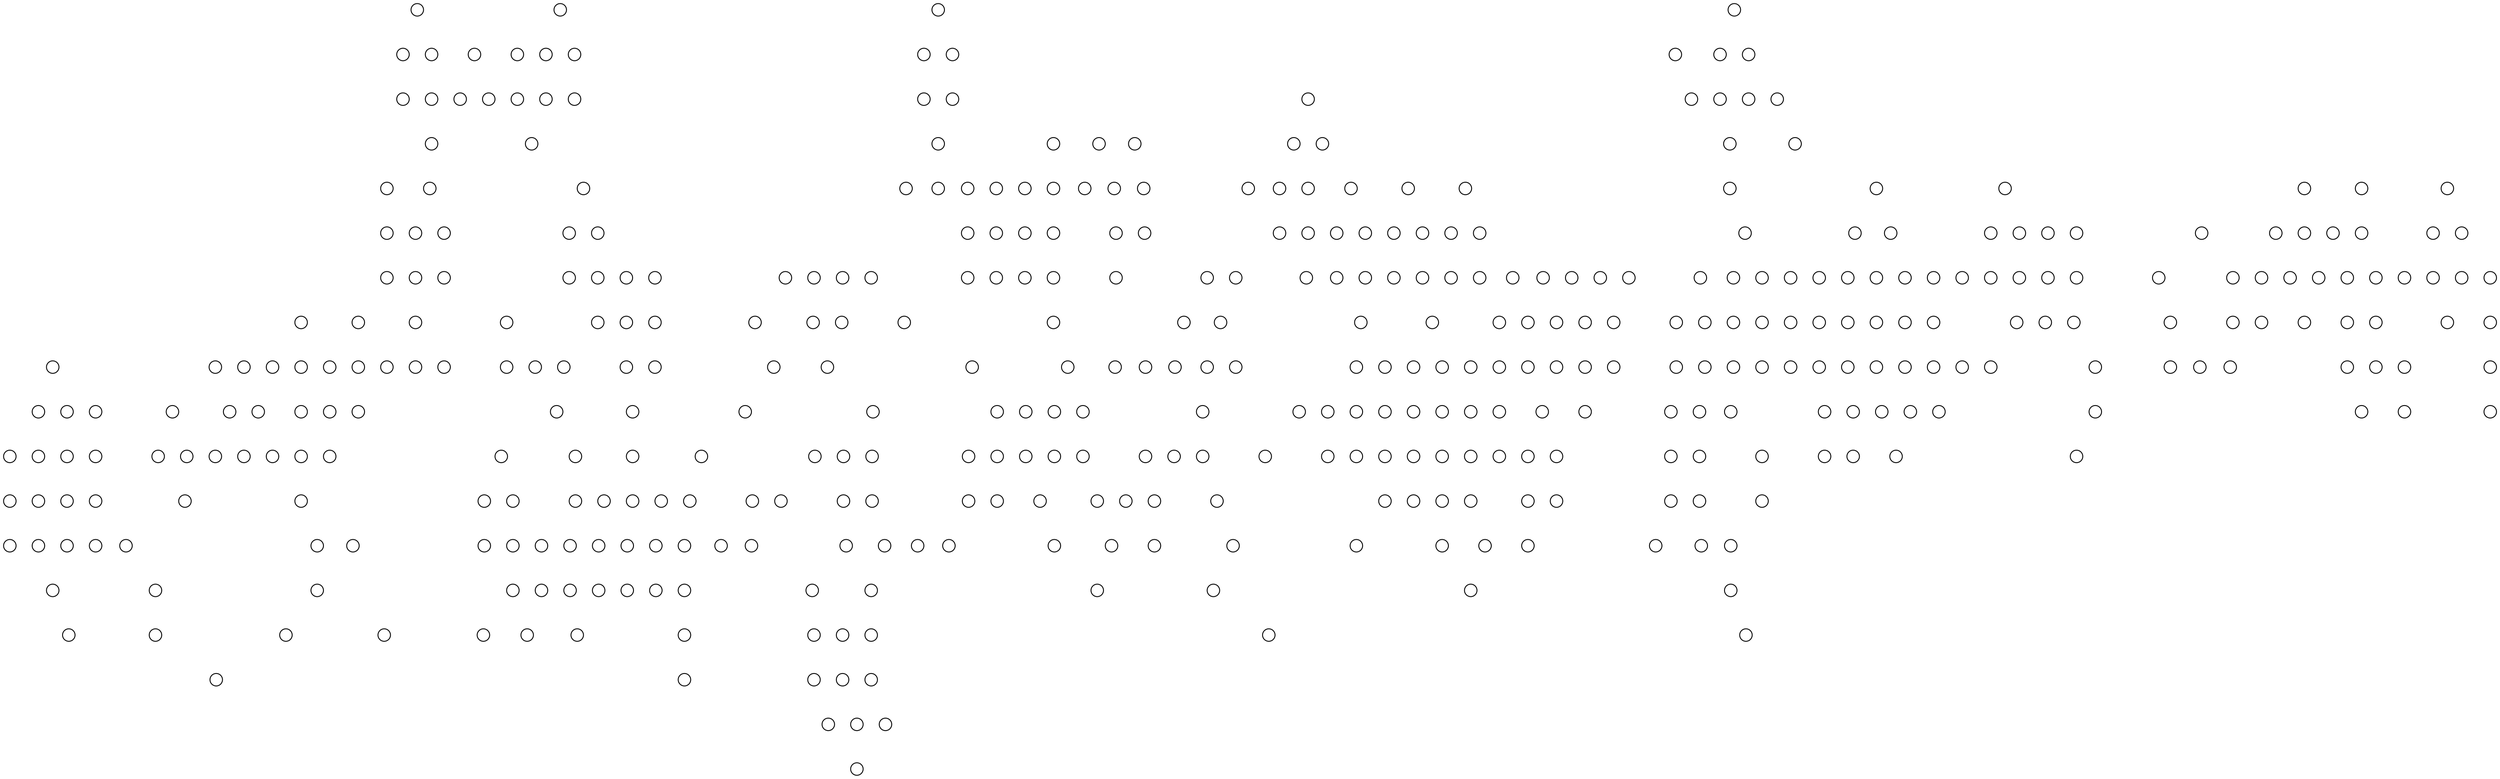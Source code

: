 
digraph G {
  graph [ overlap="scalexy" penwidth="0.2" splines=none outputorder=edgesfirst size=100 sep="+0.4" esep="+0.0"]
  node [ shape="circle" width="0.2" height="0.2" label="" ]
        clause_1 [ ]
    clause_10 [ ]
    clause_100 [ ]
    clause_101 [ ]
    clause_102 [ ]
    clause_103 [ ]
    clause_104 [ ]
    clause_105 [ ]
    clause_106 [ ]
    clause_107 [ ]
    clause_108 [ ]
    clause_109 [ ]
    clause_11 [ ]
    clause_110 [ ]
    clause_111 [ ]
    clause_112 [ ]
    clause_113 [ ]
    clause_114 [ ]
    clause_115 [ ]
    clause_116 [ ]
    clause_117 [ ]
    clause_118 [ ]
    clause_119 [ ]
    clause_12 [ ]
    clause_120 [ ]
    clause_121 [ ]
    clause_122 [ ]
    clause_123 [ ]
    clause_124 [ ]
    clause_125 [ ]
    clause_126 [ ]
    clause_127 [ ]
    clause_128 [ ]
    clause_129 [ ]
    clause_13 [ ]
    clause_130 [ ]
    clause_131 [ ]
    clause_132 [ ]
    clause_133 [ ]
    clause_134 [ ]
    clause_135 [ ]
    clause_136 [ ]
    clause_137 [ ]
    clause_138 [ ]
    clause_139 [ ]
    clause_14 [ ]
    clause_140 [ ]
    clause_141 [ ]
    clause_142 [ ]
    clause_143 [ ]
    clause_144 [ ]
    clause_145 [ ]
    clause_146 [ ]
    clause_147 [ ]
    clause_148 [ ]
    clause_149 [ ]
    clause_15 [ ]
    clause_150 [ ]
    clause_151 [ ]
    clause_152 [ ]
    clause_153 [ ]
    clause_154 [ ]
    clause_155 [ ]
    clause_156 [ ]
    clause_157 [ ]
    clause_158 [ ]
    clause_159 [ ]
    clause_16 [ ]
    clause_160 [ ]
    clause_161 [ ]
    clause_162 [ ]
    clause_163 [ ]
    clause_164 [ ]
    clause_165 [ ]
    clause_166 [ ]
    clause_167 [ ]
    clause_168 [ ]
    clause_169 [ ]
    clause_17 [ ]
    clause_170 [ ]
    clause_171 [ ]
    clause_172 [ ]
    clause_173 [ ]
    clause_174 [ ]
    clause_175 [ ]
    clause_176 [ ]
    clause_177 [ ]
    clause_178 [ ]
    clause_179 [ ]
    clause_18 [ ]
    clause_180 [ ]
    clause_181 [ ]
    clause_182 [ ]
    clause_183 [ ]
    clause_184 [ ]
    clause_185 [ ]
    clause_186 [ ]
    clause_187 [ ]
    clause_188 [ ]
    clause_189 [ ]
    clause_19 [ ]
    clause_190 [ ]
    clause_191 [ ]
    clause_192 [ ]
    clause_193 [ ]
    clause_194 [ ]
    clause_195 [ ]
    clause_196 [ ]
    clause_197 [ ]
    clause_198 [ ]
    clause_199 [ ]
    clause_2 [ ]
    clause_20 [ ]
    clause_200 [ ]
    clause_201 [ ]
    clause_202 [ ]
    clause_203 [ ]
    clause_204 [ ]
    clause_205 [ ]
    clause_206 [ ]
    clause_207 [ ]
    clause_208 [ ]
    clause_209 [ ]
    clause_21 [ ]
    clause_210 [ ]
    clause_211 [ ]
    clause_212 [ ]
    clause_213 [ ]
    clause_214 [ ]
    clause_215 [ ]
    clause_216 [ ]
    clause_217 [ ]
    clause_218 [ ]
    clause_219 [ ]
    clause_22 [ ]
    clause_220 [ ]
    clause_221 [ ]
    clause_222 [ ]
    clause_223 [ ]
    clause_224 [ ]
    clause_225 [ ]
    clause_226 [ ]
    clause_227 [ ]
    clause_228 [ ]
    clause_229 [ ]
    clause_23 [ ]
    clause_230 [ ]
    clause_231 [ ]
    clause_232 [ ]
    clause_233 [ ]
    clause_234 [ ]
    clause_235 [ ]
    clause_236 [ ]
    clause_237 [ ]
    clause_238 [ ]
    clause_239 [ ]
    clause_24 [ ]
    clause_240 [ ]
    clause_241 [ ]
    clause_242 [ ]
    clause_25 [ ]
    clause_26 [ ]
    clause_27 [ ]
    clause_28 [ ]
    clause_29 [ ]
    clause_3 [ ]
    clause_30 [ ]
    clause_31 [ ]
    clause_32 [ ]
    clause_33 [ ]
    clause_34 [ ]
    clause_35 [ ]
    clause_36 [ ]
    clause_37 [ ]
    clause_38 [ ]
    clause_39 [ ]
    clause_4 [ ]
    clause_40 [ ]
    clause_41 [ ]
    clause_42 [ ]
    clause_43 [ ]
    clause_44 [ ]
    clause_45 [ ]
    clause_46 [ ]
    clause_47 [ ]
    clause_48 [ ]
    clause_49 [ ]
    clause_5 [ ]
    clause_50 [ ]
    clause_51 [ ]
    clause_52 [ ]
    clause_53 [ ]
    clause_54 [ ]
    clause_55 [ ]
    clause_56 [ ]
    clause_57 [ ]
    clause_58 [ ]
    clause_59 [ ]
    clause_6 [ ]
    clause_60 [ ]
    clause_61 [ ]
    clause_62 [ ]
    clause_63 [ ]
    clause_64 [ ]
    clause_65 [ ]
    clause_66 [ ]
    clause_67 [ ]
    clause_68 [ ]
    clause_69 [ ]
    clause_7 [ ]
    clause_70 [ ]
    clause_71 [ ]
    clause_72 [ ]
    clause_73 [ ]
    clause_74 [ ]
    clause_75 [ ]
    clause_76 [ ]
    clause_77 [ ]
    clause_78 [ ]
    clause_79 [ ]
    clause_8 [ ]
    clause_80 [ ]
    clause_81 [ ]
    clause_82 [ ]
    clause_83 [ ]
    clause_84 [ ]
    clause_85 [ ]
    clause_86 [ ]
    clause_87 [ ]
    clause_88 [ ]
    clause_89 [ ]
    clause_9 [ ]
    clause_90 [ ]
    clause_91 [ ]
    clause_92 [ ]
    clause_93 [ ]
    clause_94 [ ]
    clause_95 [ ]
    clause_96 [ ]
    clause_97 [ ]
    clause_98 [ ]
    clause_99 [ ]
    var_1 [ ]
    var_10 [ ]
    var_100 [ ]
    var_101 [ ]
    var_102 [ ]
    var_103 [ ]
    var_104 [ ]
    var_105 [ ]
    var_106 [ ]
    var_107 [ ]
    var_108 [ ]
    var_109 [ ]
    var_11 [ ]
    var_110 [ ]
    var_111 [ ]
    var_112 [ ]
    var_113 [ ]
    var_114 [ ]
    var_115 [ ]
    var_116 [ ]
    var_117 [ ]
    var_118 [ ]
    var_119 [ ]
    var_12 [ ]
    var_120 [ ]
    var_121 [ ]
    var_122 [ ]
    var_123 [ ]
    var_124 [ ]
    var_125 [ ]
    var_126 [ ]
    var_127 [ ]
    var_128 [ ]
    var_129 [ ]
    var_13 [ ]
    var_130 [ ]
    var_131 [ ]
    var_132 [ ]
    var_133 [ ]
    var_134 [ ]
    var_135 [ ]
    var_136 [ ]
    var_137 [ ]
    var_138 [ ]
    var_139 [ ]
    var_14 [ ]
    var_140 [ ]
    var_141 [ ]
    var_142 [ ]
    var_143 [ ]
    var_144 [ ]
    var_145 [ ]
    var_146 [ ]
    var_147 [ ]
    var_148 [ ]
    var_149 [ ]
    var_15 [ ]
    var_150 [ ]
    var_151 [ ]
    var_152 [ ]
    var_153 [ ]
    var_154 [ ]
    var_155 [ ]
    var_156 [ ]
    var_157 [ ]
    var_158 [ ]
    var_159 [ ]
    var_16 [ ]
    var_160 [ ]
    var_161 [ ]
    var_162 [ ]
    var_163 [ ]
    var_164 [ ]
    var_165 [ ]
    var_166 [ ]
    var_167 [ ]
    var_168 [ ]
    var_169 [ ]
    var_17 [ ]
    var_170 [ ]
    var_171 [ ]
    var_172 [ ]
    var_173 [ ]
    var_174 [ ]
    var_175 [ ]
    var_176 [ ]
    var_177 [ ]
    var_178 [ ]
    var_179 [ ]
    var_18 [ ]
    var_180 [ ]
    var_181 [ ]
    var_182 [ ]
    var_183 [ ]
    var_184 [ ]
    var_185 [ ]
    var_186 [ ]
    var_187 [ ]
    var_188 [ ]
    var_189 [ ]
    var_19 [ ]
    var_190 [ ]
    var_191 [ ]
    var_2 [ ]
    var_20 [ ]
    var_21 [ ]
    var_22 [ ]
    var_23 [ ]
    var_24 [ ]
    var_25 [ ]
    var_26 [ ]
    var_27 [ ]
    var_28 [ ]
    var_29 [ ]
    var_3 [ ]
    var_30 [ ]
    var_31 [ ]
    var_32 [ ]
    var_33 [ ]
    var_34 [ ]
    var_35 [ ]
    var_36 [ ]
    var_37 [ ]
    var_38 [ ]
    var_39 [ ]
    var_4 [ ]
    var_40 [ ]
    var_41 [ ]
    var_42 [ ]
    var_43 [ ]
    var_44 [ ]
    var_45 [ ]
    var_46 [ ]
    var_47 [ ]
    var_48 [ ]
    var_49 [ ]
    var_5 [ ]
    var_50 [ ]
    var_51 [ ]
    var_52 [ ]
    var_53 [ ]
    var_54 [ ]
    var_55 [ ]
    var_56 [ ]
    var_57 [ ]
    var_58 [ ]
    var_59 [ ]
    var_6 [ ]
    var_60 [ ]
    var_61 [ ]
    var_62 [ ]
    var_63 [ ]
    var_64 [ ]
    var_65 [ ]
    var_66 [ ]
    var_67 [ ]
    var_68 [ ]
    var_69 [ ]
    var_7 [ ]
    var_70 [ ]
    var_71 [ ]
    var_72 [ ]
    var_73 [ ]
    var_74 [ ]
    var_75 [ ]
    var_76 [ ]
    var_77 [ ]
    var_78 [ ]
    var_79 [ ]
    var_8 [ ]
    var_80 [ ]
    var_81 [ ]
    var_82 [ ]
    var_83 [ ]
    var_84 [ ]
    var_85 [ ]
    var_86 [ ]
    var_87 [ ]
    var_88 [ ]
    var_89 [ ]
    var_9 [ ]
    var_90 [ ]
    var_91 [ ]
    var_92 [ ]
    var_93 [ ]
    var_94 [ ]
    var_95 [ ]
    var_96 [ ]
    var_97 [ ]
    var_98 [ ]
    var_99 [ ]
    clause_10 -> var_10 [ ]
    clause_100 -> var_83 [ ]
    clause_100 -> var_86 [ ]
    clause_102 -> var_77 [ ]
    clause_102 -> var_88 [ ]
    clause_104 -> var_89 [ ]
    clause_104 -> var_90 [ ]
    clause_105 -> var_90 [ ]
    clause_105 -> var_91 [ ]
    clause_106 -> var_92 [ ]
    clause_107 -> var_90 [ ]
    clause_108 -> var_92 [ ]
    clause_109 -> var_91 [ ]
    clause_109 -> var_94 [ ]
    clause_11 -> var_2 [ ]
    clause_11 -> var_8 [ ]
    clause_110 -> var_94 [ ]
    clause_110 -> var_95 [ ]
    clause_111 -> var_95 [ ]
    clause_111 -> var_96 [ ]
    clause_112 -> var_97 [ ]
    clause_114 -> var_98 [ ]
    clause_116 -> var_93 [ ]
    clause_117 -> var_100 [ ]
    clause_117 -> var_101 [ ]
    clause_117 -> var_93 [ ]
    clause_118 -> var_102 [ ]
    clause_12 -> var_9 [ ]
    clause_120 -> var_103 [ ]
    clause_120 -> var_104 [ ]
    clause_121 -> var_101 [ ]
    clause_123 -> var_6 [ ]
    clause_124 -> var_108 [ ]
    clause_125 -> var_107 [ ]
    clause_125 -> var_108 [ ]
    clause_125 -> var_6 [ ]
    clause_127 -> var_107 [ ]
    clause_128 -> var_107 [ ]
    clause_128 -> var_109 [ ]
    clause_13 -> var_12 [ ]
    clause_130 -> var_111 [ ]
    clause_130 -> var_112 [ ]
    clause_131 -> var_110 [ ]
    clause_131 -> var_113 [ ]
    clause_132 -> var_108 [ ]
    clause_132 -> var_114 [ ]
    clause_133 -> var_115 [ ]
    clause_134 -> var_116 [ ]
    clause_135 -> var_116 [ ]
    clause_135 -> var_117 [ ]
    clause_136 -> var_117 [ ]
    clause_138 -> var_118 [ ]
    clause_139 -> var_120 [ ]
    clause_14 -> var_12 [ ]
    clause_140 -> var_120 [ ]
    clause_141 -> var_121 [ ]
    clause_143 -> var_119 [ ]
    clause_143 -> var_124 [ ]
    clause_145 -> var_124 [ ]
    clause_145 -> var_125 [ ]
    clause_146 -> var_124 [ ]
    clause_146 -> var_126 [ ]
    clause_148 -> var_125 [ ]
    clause_15 -> var_10 [ ]
    clause_150 -> var_130 [ ]
    clause_151 -> var_131 [ ]
    clause_151 -> var_7 [ ]
    clause_153 -> var_131 [ ]
    clause_154 -> var_131 [ ]
    clause_155 -> var_131 [ ]
    clause_156 -> var_134 [ ]
    clause_157 -> var_133 [ ]
    clause_158 -> var_135 [ ]
    clause_158 -> var_136 [ ]
    clause_159 -> var_137 [ ]
    clause_160 -> var_134 [ ]
    clause_161 -> var_138 [ ]
    clause_162 -> var_139 [ ]
    clause_162 -> var_140 [ ]
    clause_164 -> var_132 [ ]
    clause_164 -> var_142 [ ]
    clause_165 -> var_132 [ ]
    clause_165 -> var_141 [ ]
    clause_165 -> var_142 [ ]
    clause_166 -> var_141 [ ]
    clause_167 -> var_143 [ ]
    clause_167 -> var_144 [ ]
    clause_168 -> var_144 [ ]
    clause_169 -> var_142 [ ]
    clause_17 -> var_15 [ ]
    clause_170 -> var_147 [ ]
    clause_171 -> var_23 [ ]
    clause_172 -> var_23 [ ]
    clause_173 -> var_148 [ ]
    clause_173 -> var_149 [ ]
    clause_174 -> var_83 [ ]
    clause_175 -> var_83 [ ]
    clause_176 -> var_150 [ ]
    clause_176 -> var_151 [ ]
    clause_177 -> var_5 [ ]
    clause_178 -> var_5 [ ]
    clause_179 -> var_152 [ ]
    clause_179 -> var_153 [ ]
    clause_18 -> var_14 [ ]
    clause_18 -> var_16 [ ]
    clause_180 -> var_64 [ ]
    clause_181 -> var_64 [ ]
    clause_182 -> var_154 [ ]
    clause_182 -> var_155 [ ]
    clause_183 -> var_126 [ ]
    clause_184 -> var_126 [ ]
    clause_185 -> var_156 [ ]
    clause_185 -> var_157 [ ]
    clause_186 -> var_2 [ ]
    clause_187 -> var_2 [ ]
    clause_188 -> var_158 [ ]
    clause_188 -> var_159 [ ]
    clause_189 -> var_9 [ ]
    clause_190 -> var_9 [ ]
    clause_191 -> var_160 [ ]
    clause_191 -> var_161 [ ]
    clause_192 -> var_84 [ ]
    clause_193 -> var_84 [ ]
    clause_194 -> var_162 [ ]
    clause_194 -> var_163 [ ]
    clause_195 -> var_114 [ ]
    clause_196 -> var_114 [ ]
    clause_197 -> var_164 [ ]
    clause_197 -> var_165 [ ]
    clause_198 -> var_124 [ ]
    clause_199 -> var_124 [ ]
    clause_2 -> var_1 [ ]
    clause_2 -> var_3 [ ]
    clause_20 -> var_17 [ ]
    clause_200 -> var_166 [ ]
    clause_200 -> var_167 [ ]
    clause_201 -> var_155 [ ]
    clause_202 -> var_155 [ ]
    clause_203 -> var_168 [ ]
    clause_203 -> var_169 [ ]
    clause_204 -> var_54 [ ]
    clause_205 -> var_54 [ ]
    clause_206 -> var_170 [ ]
    clause_206 -> var_171 [ ]
    clause_207 -> var_149 [ ]
    clause_208 -> var_149 [ ]
    clause_209 -> var_172 [ ]
    clause_209 -> var_173 [ ]
    clause_21 -> var_17 [ ]
    clause_210 -> var_136 [ ]
    clause_211 -> var_136 [ ]
    clause_212 -> var_174 [ ]
    clause_212 -> var_175 [ ]
    clause_213 -> var_59 [ ]
    clause_214 -> var_59 [ ]
    clause_215 -> var_176 [ ]
    clause_215 -> var_177 [ ]
    clause_216 -> var_25 [ ]
    clause_217 -> var_25 [ ]
    clause_218 -> var_178 [ ]
    clause_218 -> var_179 [ ]
    clause_219 -> var_17 [ ]
    clause_220 -> var_17 [ ]
    clause_221 -> var_180 [ ]
    clause_221 -> var_181 [ ]
    clause_222 -> var_29 [ ]
    clause_223 -> var_29 [ ]
    clause_224 -> var_182 [ ]
    clause_224 -> var_183 [ ]
    clause_225 -> var_34 [ ]
    clause_226 -> var_34 [ ]
    clause_227 -> var_184 [ ]
    clause_227 -> var_185 [ ]
    clause_228 -> var_73 [ ]
    clause_229 -> var_73 [ ]
    clause_23 -> var_17 [ ]
    clause_23 -> var_18 [ ]
    clause_23 -> var_19 [ ]
    clause_230 -> var_186 [ ]
    clause_230 -> var_187 [ ]
    clause_231 -> var_12 [ ]
    clause_232 -> var_12 [ ]
    clause_233 -> var_188 [ ]
    clause_233 -> var_189 [ ]
    clause_234 -> var_101 [ ]
    clause_235 -> var_101 [ ]
    clause_236 -> var_190 [ ]
    clause_236 -> var_191 [ ]
    clause_237 -> var_137 [ ]
    clause_238 -> var_23 [ ]
    clause_239 -> var_127 [ ]
    clause_24 -> var_18 [ ]
    clause_24 -> var_21 [ ]
    clause_240 -> var_127 [ ]
    clause_240 -> var_72 [ ]
    clause_241 -> var_106 [ ]
    clause_242 -> var_23 [ ]
    clause_242 -> var_99 [ ]
    clause_26 -> var_22 [ ]
    clause_28 -> var_25 [ ]
    clause_29 -> var_25 [ ]
    clause_29 -> var_26 [ ]
    clause_3 -> var_4 [ ]
    clause_30 -> var_27 [ ]
    clause_31 -> var_28 [ ]
    clause_32 -> var_28 [ ]
    clause_33 -> var_30 [ ]
    clause_34 -> var_3 [ ]
    clause_34 -> var_31 [ ]
    clause_35 -> var_32 [ ]
    clause_36 -> var_3 [ ]
    clause_36 -> var_31 [ ]
    clause_36 -> var_32 [ ]
    clause_37 -> var_31 [ ]
    clause_38 -> var_31 [ ]
    clause_39 -> var_31 [ ]
    clause_39 -> var_33 [ ]
    clause_4 -> var_1 [ ]
    clause_4 -> var_5 [ ]
    clause_40 -> var_33 [ ]
    clause_42 -> var_37 [ ]
    clause_44 -> var_32 [ ]
    clause_46 -> var_39 [ ]
    clause_46 -> var_40 [ ]
    clause_47 -> var_39 [ ]
    clause_47 -> var_41 [ ]
    clause_48 -> var_42 [ ]
    clause_49 -> var_42 [ ]
    clause_50 -> var_40 [ ]
    clause_51 -> var_44 [ ]
    clause_51 -> var_45 [ ]
    clause_52 -> var_46 [ ]
    clause_53 -> var_45 [ ]
    clause_54 -> var_45 [ ]
    clause_56 -> var_47 [ ]
    clause_57 -> var_49 [ ]
    clause_58 -> var_49 [ ]
    clause_59 -> var_50 [ ]
    clause_59 -> var_51 [ ]
    clause_6 -> var_7 [ ]
    clause_60 -> var_48 [ ]
    clause_61 -> var_52 [ ]
    clause_61 -> var_53 [ ]
    clause_62 -> var_54 [ ]
    clause_65 -> var_56 [ ]
    clause_65 -> var_57 [ ]
    clause_66 -> var_4 [ ]
    clause_66 -> var_58 [ ]
    clause_67 -> var_4 [ ]
    clause_68 -> var_4 [ ]
    clause_68 -> var_60 [ ]
    clause_69 -> var_59 [ ]
    clause_7 -> var_1 [ ]
    clause_7 -> var_2 [ ]
    clause_7 -> var_3 [ ]
    clause_70 -> var_58 [ ]
    clause_71 -> var_62 [ ]
    clause_72 -> var_62 [ ]
    clause_73 -> var_59 [ ]
    clause_73 -> var_64 [ ]
    clause_74 -> var_65 [ ]
    clause_75 -> var_64 [ ]
    clause_76 -> var_64 [ ]
    clause_78 -> var_68 [ ]
    clause_79 -> var_69 [ ]
    clause_8 -> var_2 [ ]
    clause_80 -> var_60 [ ]
    clause_81 -> var_69 [ ]
    clause_81 -> var_70 [ ]
    clause_82 -> var_69 [ ]
    clause_82 -> var_71 [ ]
    clause_85 -> var_73 [ ]
    clause_86 -> var_5 [ ]
    clause_87 -> var_5 [ ]
    clause_87 -> var_76 [ ]
    clause_89 -> var_76 [ ]
    clause_90 -> var_75 [ ]
    clause_91 -> var_79 [ ]
    clause_92 -> var_78 [ ]
    clause_92 -> var_79 [ ]
    clause_93 -> var_79 [ ]
    clause_93 -> var_80 [ ]
    clause_94 -> var_80 [ ]
    clause_95 -> var_76 [ ]
    clause_95 -> var_82 [ ]
    clause_97 -> var_76 [ ]
    clause_98 -> var_84 [ ]
    clause_99 -> var_84 [ ]
    clause_99 -> var_85 [ ]
    var_1 -> clause_1 [ ]
    var_1 -> clause_3 [ ]
    var_1 -> clause_5 [ ]
    var_1 -> clause_6 [ ]
    var_10 -> clause_16 [ ]
    var_10 -> clause_17 [ ]
    var_100 -> clause_115 [ ]
    var_100 -> clause_118 [ ]
    var_101 -> clause_116 [ ]
    var_102 -> clause_119 [ ]
    var_103 -> clause_119 [ ]
    var_105 -> clause_121 [ ]
    var_105 -> clause_122 [ ]
    var_106 -> clause_122 [ ]
    var_107 -> clause_123 [ ]
    var_107 -> clause_126 [ ]
    var_109 -> clause_126 [ ]
    var_109 -> clause_129 [ ]
    var_11 -> clause_12 [ ]
    var_11 -> clause_13 [ ]
    var_110 -> clause_127 [ ]
    var_110 -> clause_128 [ ]
    var_111 -> clause_129 [ ]
    var_114 -> clause_133 [ ]
    var_115 -> clause_134 [ ]
    var_117 -> clause_137 [ ]
    var_117 -> clause_138 [ ]
    var_118 -> clause_136 [ ]
    var_118 -> clause_139 [ ]
    var_119 -> clause_137 [ ]
    var_119 -> clause_138 [ ]
    var_119 -> clause_144 [ ]
    var_119 -> clause_145 [ ]
    var_121 -> clause_140 [ ]
    var_122 -> clause_141 [ ]
    var_122 -> clause_142 [ ]
    var_123 -> clause_142 [ ]
    var_125 -> clause_144 [ ]
    var_126 -> clause_147 [ ]
    var_127 -> clause_147 [ ]
    var_128 -> clause_148 [ ]
    var_128 -> clause_149 [ ]
    var_129 -> clause_149 [ ]
    var_129 -> clause_150 [ ]
    var_13 -> clause_14 [ ]
    var_131 -> clause_156 [ ]
    var_132 -> clause_152 [ ]
    var_132 -> clause_153 [ ]
    var_132 -> clause_163 [ ]
    var_133 -> clause_154 [ ]
    var_133 -> clause_156 [ ]
    var_134 -> clause_155 [ ]
    var_135 -> clause_157 [ ]
    var_136 -> clause_159 [ ]
    var_137 -> clause_239 [ ]
    var_138 -> clause_160 [ ]
    var_139 -> clause_161 [ ]
    var_14 -> clause_15 [ ]
    var_14 -> clause_17 [ ]
    var_140 -> clause_241 [ ]
    var_141 -> clause_163 [ ]
    var_143 -> clause_166 [ ]
    var_145 -> clause_168 [ ]
    var_146 -> clause_169 [ ]
    var_146 -> clause_170 [ ]
    var_148 -> clause_172 [ ]
    var_149 -> clause_171 [ ]
    var_15 -> clause_16 [ ]
    var_15 -> clause_33 [ ]
    var_150 -> clause_175 [ ]
    var_151 -> clause_174 [ ]
    var_152 -> clause_178 [ ]
    var_153 -> clause_177 [ ]
    var_154 -> clause_181 [ ]
    var_155 -> clause_180 [ ]
    var_156 -> clause_184 [ ]
    var_157 -> clause_183 [ ]
    var_158 -> clause_187 [ ]
    var_159 -> clause_186 [ ]
    var_16 -> clause_19 [ ]
    var_160 -> clause_190 [ ]
    var_161 -> clause_189 [ ]
    var_162 -> clause_193 [ ]
    var_163 -> clause_192 [ ]
    var_164 -> clause_196 [ ]
    var_165 -> clause_195 [ ]
    var_166 -> clause_199 [ ]
    var_167 -> clause_198 [ ]
    var_168 -> clause_202 [ ]
    var_169 -> clause_201 [ ]
    var_17 -> clause_19 [ ]
    var_17 -> clause_22 [ ]
    var_170 -> clause_205 [ ]
    var_171 -> clause_204 [ ]
    var_172 -> clause_208 [ ]
    var_173 -> clause_207 [ ]
    var_174 -> clause_211 [ ]
    var_175 -> clause_210 [ ]
    var_176 -> clause_214 [ ]
    var_177 -> clause_213 [ ]
    var_178 -> clause_217 [ ]
    var_179 -> clause_216 [ ]
    var_18 -> clause_20 [ ]
    var_180 -> clause_220 [ ]
    var_181 -> clause_219 [ ]
    var_182 -> clause_223 [ ]
    var_183 -> clause_222 [ ]
    var_184 -> clause_226 [ ]
    var_185 -> clause_225 [ ]
    var_186 -> clause_229 [ ]
    var_187 -> clause_228 [ ]
    var_188 -> clause_232 [ ]
    var_189 -> clause_231 [ ]
    var_19 -> clause_21 [ ]
    var_19 -> clause_27 [ ]
    var_190 -> clause_235 [ ]
    var_191 -> clause_234 [ ]
    var_2 -> clause_1 [ ]
    var_2 -> clause_10 [ ]
    var_2 -> clause_9 [ ]
    var_20 -> clause_22 [ ]
    var_20 -> clause_31 [ ]
    var_21 -> clause_25 [ ]
    var_22 -> clause_25 [ ]
    var_23 -> clause_26 [ ]
    var_24 -> clause_27 [ ]
    var_24 -> clause_28 [ ]
    var_26 -> clause_30 [ ]
    var_29 -> clause_237 [ ]
    var_29 -> clause_32 [ ]
    var_3 -> clause_35 [ ]
    var_32 -> clause_45 [ ]
    var_32 -> clause_46 [ ]
    var_33 -> clause_37 [ ]
    var_34 -> clause_38 [ ]
    var_34 -> clause_39 [ ]
    var_34 -> clause_43 [ ]
    var_35 -> clause_40 [ ]
    var_35 -> clause_41 [ ]
    var_36 -> clause_41 [ ]
    var_36 -> clause_42 [ ]
    var_38 -> clause_43 [ ]
    var_39 -> clause_44 [ ]
    var_4 -> clause_69 [ ]
    var_40 -> clause_45 [ ]
    var_41 -> clause_48 [ ]
    var_43 -> clause_49 [ ]
    var_44 -> clause_50 [ ]
    var_44 -> clause_52 [ ]
    var_44 -> clause_53 [ ]
    var_45 -> clause_55 [ ]
    var_45 -> clause_56 [ ]
    var_46 -> clause_53 [ ]
    var_46 -> clause_62 [ ]
    var_47 -> clause_54 [ ]
    var_47 -> clause_57 [ ]
    var_48 -> clause_55 [ ]
    var_48 -> clause_56 [ ]
    var_5 -> clause_88 [ ]
    var_5 -> clause_89 [ ]
    var_50 -> clause_58 [ ]
    var_52 -> clause_60 [ ]
    var_54 -> clause_63 [ ]
    var_55 -> clause_63 [ ]
    var_55 -> clause_64 [ ]
    var_56 -> clause_64 [ ]
    var_58 -> clause_69 [ ]
    var_59 -> clause_67 [ ]
    var_59 -> clause_74 [ ]
    var_59 -> clause_75 [ ]
    var_6 -> clause_124 [ ]
    var_6 -> clause_5 [ ]
    var_60 -> clause_79 [ ]
    var_60 -> clause_81 [ ]
    var_61 -> clause_70 [ ]
    var_61 -> clause_71 [ ]
    var_63 -> clause_72 [ ]
    var_65 -> clause_75 [ ]
    var_65 -> clause_77 [ ]
    var_66 -> clause_238 [ ]
    var_66 -> clause_76 [ ]
    var_67 -> clause_77 [ ]
    var_67 -> clause_78 [ ]
    var_7 -> clause_152 [ ]
    var_7 -> clause_153 [ ]
    var_70 -> clause_80 [ ]
    var_70 -> clause_84 [ ]
    var_71 -> clause_83 [ ]
    var_72 -> clause_83 [ ]
    var_73 -> clause_84 [ ]
    var_74 -> clause_85 [ ]
    var_75 -> clause_86 [ ]
    var_75 -> clause_89 [ ]
    var_75 -> clause_91 [ ]
    var_75 -> clause_92 [ ]
    var_76 -> clause_96 [ ]
    var_77 -> clause_88 [ ]
    var_78 -> clause_90 [ ]
    var_8 -> clause_8 [ ]
    var_81 -> clause_94 [ ]
    var_82 -> clause_97 [ ]
    var_82 -> clause_98 [ ]
    var_83 -> clause_96 [ ]
    var_83 -> clause_97 [ ]
    var_86 -> clause_101 [ ]
    var_87 -> clause_101 [ ]
    var_87 -> clause_242 [ ]
    var_88 -> clause_103 [ ]
    var_89 -> clause_103 [ ]
    var_9 -> clause_11 [ ]
    var_9 -> clause_9 [ ]
    var_90 -> clause_106 [ ]
    var_90 -> clause_108 [ ]
    var_91 -> clause_108 [ ]
    var_92 -> clause_112 [ ]
    var_93 -> clause_107 [ ]
    var_93 -> clause_115 [ ]
    var_97 -> clause_113 [ ]
    var_98 -> clause_113 [ ]
    var_99 -> clause_114 [ ]

}
